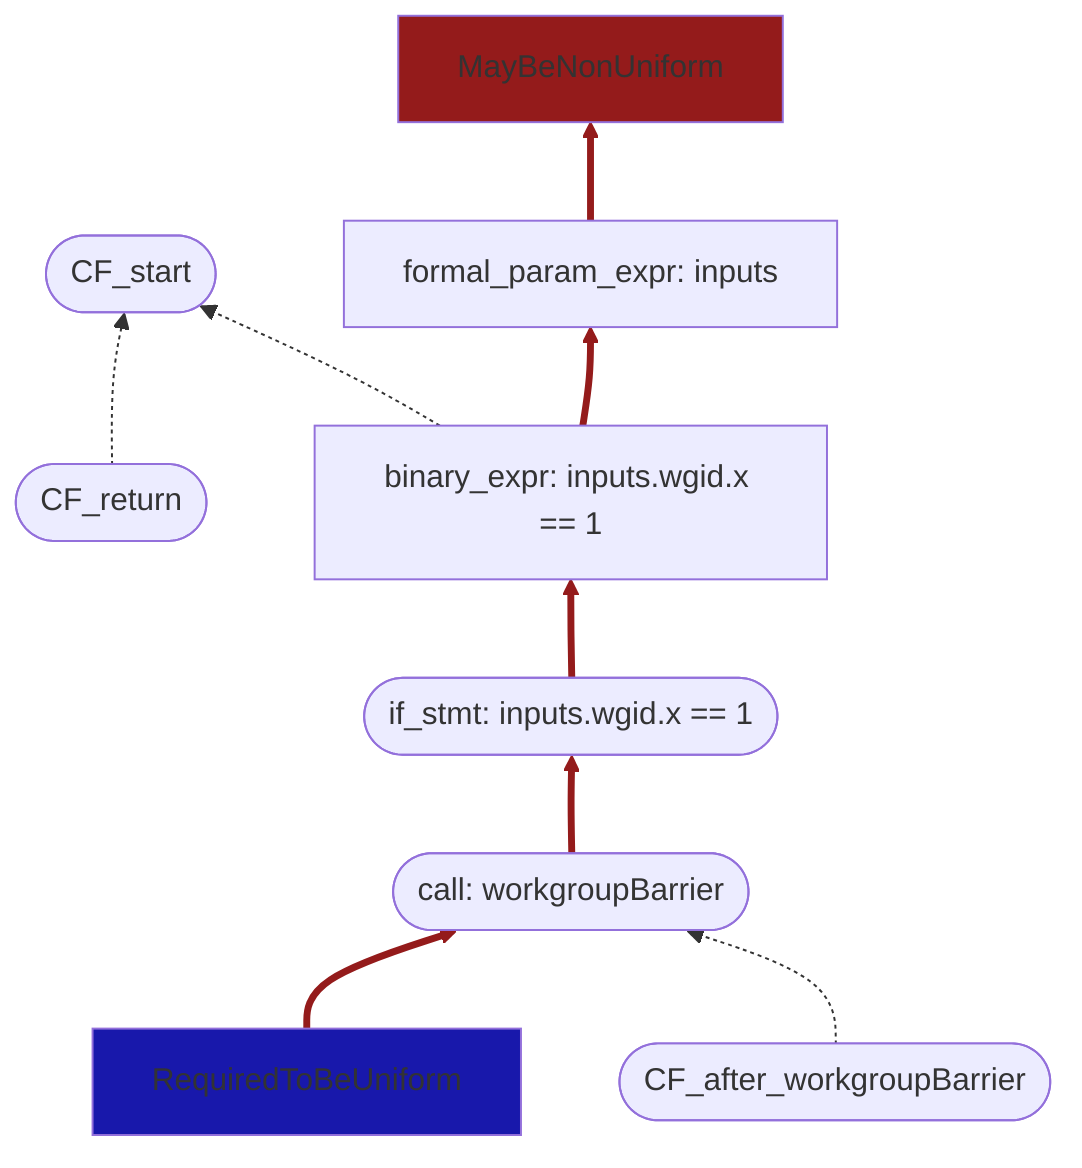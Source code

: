 flowchart BT
  RequiredToBeUniform ==> workgroupBarriercall;
  CFreturn -.-> CFstart;
  inputsidentexpr ==> MayBeNonUniform;
  binaryexprresult ==> inputsidentexpr;
  binaryexprresult -.-> CFstart;
  ifstmt ==> binaryexprresult;
  workgroupBarriercall ==> ifstmt;
  CFafterworkgroupBarrier -.-> workgroupBarriercall;

  style MayBeNonUniform fill:#941b1b
  style RequiredToBeUniform fill:#1818ab
  linkStyle 0,2,3,5,6 stroke:#941b1b

  CFstart([CF_start]);
  CFreturn([CF_return]);
  inputsidentexpr[formal_param_expr: inputs];
  binaryexprresult[binary_expr: inputs.wgid.x == 1];
  ifstmt([if_stmt: inputs.wgid.x == 1]);
  workgroupBarriercall([call: workgroupBarrier]);
  CFafterworkgroupBarrier([CF_after_workgroupBarrier]);